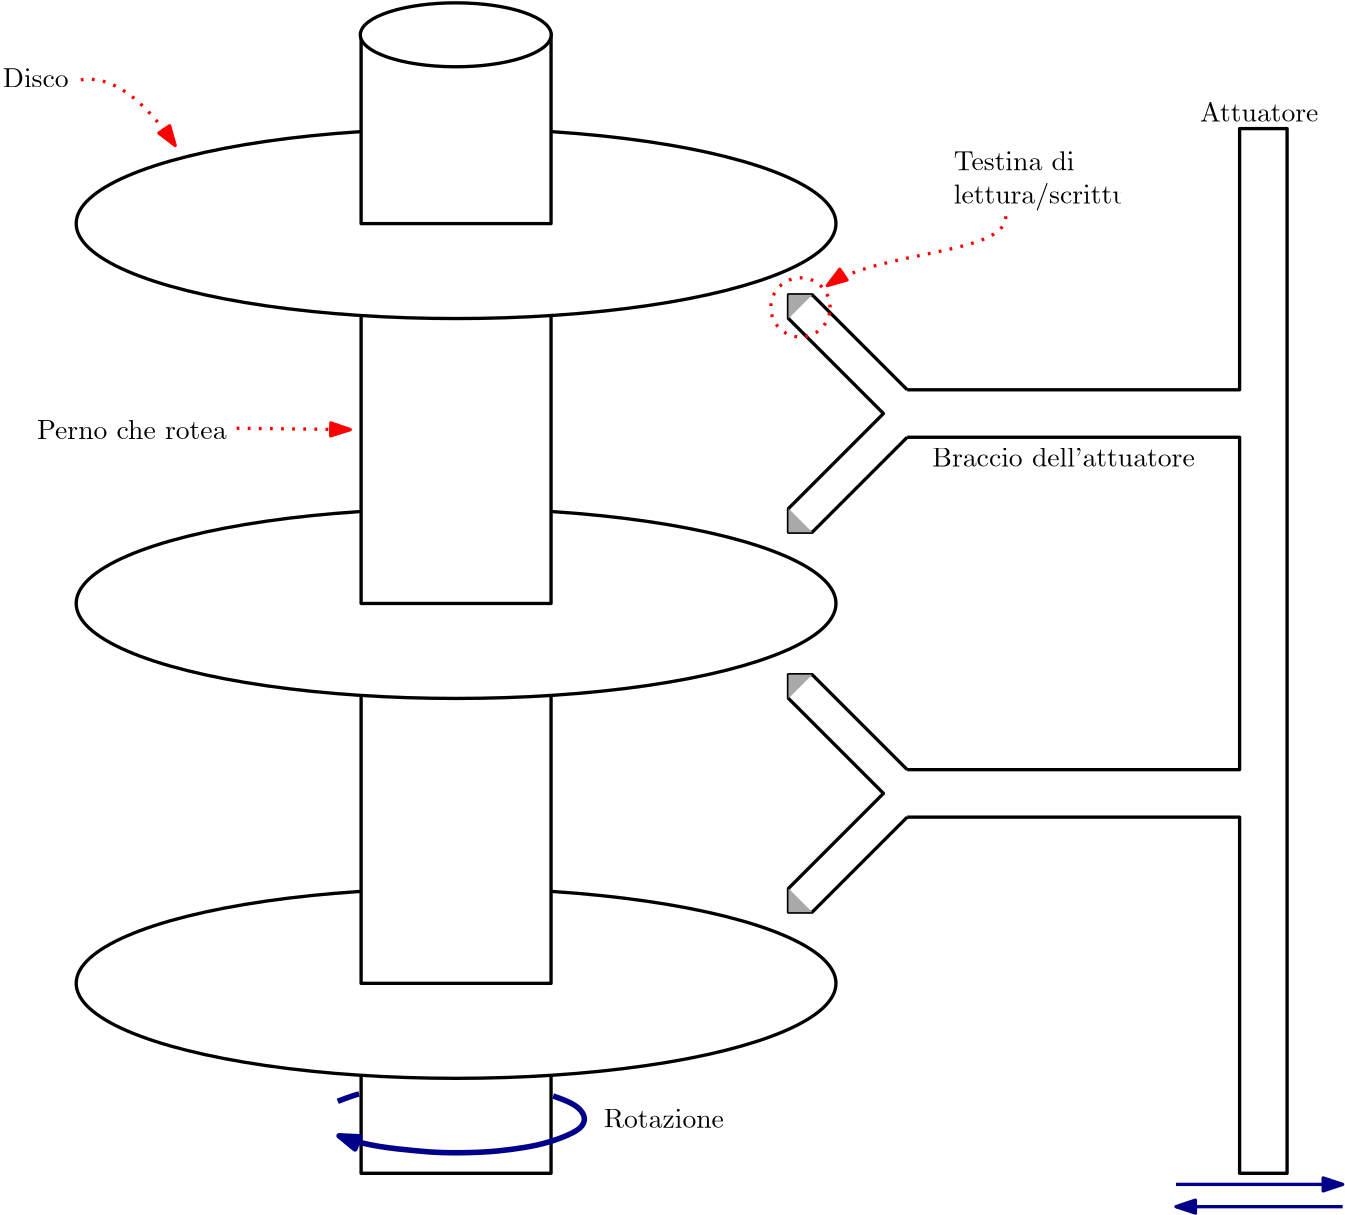 <?xml version="1.0"?>
<!DOCTYPE ipe SYSTEM "ipe.dtd">
<ipe version="70218" creator="Ipe 7.2.28">
<info created="D:20231202114304" modified="D:20231202131723"/>
<ipestyle name="basic">
<symbol name="arrow/arc(spx)">
<path stroke="sym-stroke" fill="sym-stroke" pen="sym-pen">
0 0 m
-1 0.333 l
-1 -0.333 l
h
</path>
</symbol>
<symbol name="arrow/farc(spx)">
<path stroke="sym-stroke" fill="white" pen="sym-pen">
0 0 m
-1 0.333 l
-1 -0.333 l
h
</path>
</symbol>
<symbol name="arrow/ptarc(spx)">
<path stroke="sym-stroke" fill="sym-stroke" pen="sym-pen">
0 0 m
-1 0.333 l
-0.8 0 l
-1 -0.333 l
h
</path>
</symbol>
<symbol name="arrow/fptarc(spx)">
<path stroke="sym-stroke" fill="white" pen="sym-pen">
0 0 m
-1 0.333 l
-0.8 0 l
-1 -0.333 l
h
</path>
</symbol>
<symbol name="mark/circle(sx)" transformations="translations">
<path fill="sym-stroke">
0.6 0 0 0.6 0 0 e
0.4 0 0 0.4 0 0 e
</path>
</symbol>
<symbol name="mark/disk(sx)" transformations="translations">
<path fill="sym-stroke">
0.6 0 0 0.6 0 0 e
</path>
</symbol>
<symbol name="mark/fdisk(sfx)" transformations="translations">
<group>
<path fill="sym-fill">
0.5 0 0 0.5 0 0 e
</path>
<path fill="sym-stroke" fillrule="eofill">
0.6 0 0 0.6 0 0 e
0.4 0 0 0.4 0 0 e
</path>
</group>
</symbol>
<symbol name="mark/box(sx)" transformations="translations">
<path fill="sym-stroke" fillrule="eofill">
-0.6 -0.6 m
0.6 -0.6 l
0.6 0.6 l
-0.6 0.6 l
h
-0.4 -0.4 m
0.4 -0.4 l
0.4 0.4 l
-0.4 0.4 l
h
</path>
</symbol>
<symbol name="mark/square(sx)" transformations="translations">
<path fill="sym-stroke">
-0.6 -0.6 m
0.6 -0.6 l
0.6 0.6 l
-0.6 0.6 l
h
</path>
</symbol>
<symbol name="mark/fsquare(sfx)" transformations="translations">
<group>
<path fill="sym-fill">
-0.5 -0.5 m
0.5 -0.5 l
0.5 0.5 l
-0.5 0.5 l
h
</path>
<path fill="sym-stroke" fillrule="eofill">
-0.6 -0.6 m
0.6 -0.6 l
0.6 0.6 l
-0.6 0.6 l
h
-0.4 -0.4 m
0.4 -0.4 l
0.4 0.4 l
-0.4 0.4 l
h
</path>
</group>
</symbol>
<symbol name="mark/cross(sx)" transformations="translations">
<group>
<path fill="sym-stroke">
-0.43 -0.57 m
0.57 0.43 l
0.43 0.57 l
-0.57 -0.43 l
h
</path>
<path fill="sym-stroke">
-0.43 0.57 m
0.57 -0.43 l
0.43 -0.57 l
-0.57 0.43 l
h
</path>
</group>
</symbol>
<symbol name="arrow/fnormal(spx)">
<path stroke="sym-stroke" fill="white" pen="sym-pen">
0 0 m
-1 0.333 l
-1 -0.333 l
h
</path>
</symbol>
<symbol name="arrow/pointed(spx)">
<path stroke="sym-stroke" fill="sym-stroke" pen="sym-pen">
0 0 m
-1 0.333 l
-0.8 0 l
-1 -0.333 l
h
</path>
</symbol>
<symbol name="arrow/fpointed(spx)">
<path stroke="sym-stroke" fill="white" pen="sym-pen">
0 0 m
-1 0.333 l
-0.8 0 l
-1 -0.333 l
h
</path>
</symbol>
<symbol name="arrow/linear(spx)">
<path stroke="sym-stroke" pen="sym-pen">
-1 0.333 m
0 0 l
-1 -0.333 l
</path>
</symbol>
<symbol name="arrow/fdouble(spx)">
<path stroke="sym-stroke" fill="white" pen="sym-pen">
0 0 m
-1 0.333 l
-1 -0.333 l
h
-1 0 m
-2 0.333 l
-2 -0.333 l
h
</path>
</symbol>
<symbol name="arrow/double(spx)">
<path stroke="sym-stroke" fill="sym-stroke" pen="sym-pen">
0 0 m
-1 0.333 l
-1 -0.333 l
h
-1 0 m
-2 0.333 l
-2 -0.333 l
h
</path>
</symbol>
<symbol name="arrow/mid-normal(spx)">
<path stroke="sym-stroke" fill="sym-stroke" pen="sym-pen">
0.5 0 m
-0.5 0.333 l
-0.5 -0.333 l
h
</path>
</symbol>
<symbol name="arrow/mid-fnormal(spx)">
<path stroke="sym-stroke" fill="white" pen="sym-pen">
0.5 0 m
-0.5 0.333 l
-0.5 -0.333 l
h
</path>
</symbol>
<symbol name="arrow/mid-pointed(spx)">
<path stroke="sym-stroke" fill="sym-stroke" pen="sym-pen">
0.5 0 m
-0.5 0.333 l
-0.3 0 l
-0.5 -0.333 l
h
</path>
</symbol>
<symbol name="arrow/mid-fpointed(spx)">
<path stroke="sym-stroke" fill="white" pen="sym-pen">
0.5 0 m
-0.5 0.333 l
-0.3 0 l
-0.5 -0.333 l
h
</path>
</symbol>
<symbol name="arrow/mid-double(spx)">
<path stroke="sym-stroke" fill="sym-stroke" pen="sym-pen">
1 0 m
0 0.333 l
0 -0.333 l
h
0 0 m
-1 0.333 l
-1 -0.333 l
h
</path>
</symbol>
<symbol name="arrow/mid-fdouble(spx)">
<path stroke="sym-stroke" fill="white" pen="sym-pen">
1 0 m
0 0.333 l
0 -0.333 l
h
0 0 m
-1 0.333 l
-1 -0.333 l
h
</path>
</symbol>
<anglesize name="22.5 deg" value="22.5"/>
<anglesize name="30 deg" value="30"/>
<anglesize name="45 deg" value="45"/>
<anglesize name="60 deg" value="60"/>
<anglesize name="90 deg" value="90"/>
<arrowsize name="large" value="10"/>
<arrowsize name="small" value="5"/>
<arrowsize name="tiny" value="3"/>
<color name="blue" value="0 0 1"/>
<color name="brown" value="0.647 0.165 0.165"/>
<color name="darkblue" value="0 0 0.545"/>
<color name="darkcyan" value="0 0.545 0.545"/>
<color name="darkgray" value="0.663"/>
<color name="darkgreen" value="0 0.392 0"/>
<color name="darkmagenta" value="0.545 0 0.545"/>
<color name="darkorange" value="1 0.549 0"/>
<color name="darkred" value="0.545 0 0"/>
<color name="gold" value="1 0.843 0"/>
<color name="gray" value="0.745"/>
<color name="green" value="0 1 0"/>
<color name="lightblue" value="0.678 0.847 0.902"/>
<color name="lightcyan" value="0.878 1 1"/>
<color name="lightgray" value="0.827"/>
<color name="lightgreen" value="0.565 0.933 0.565"/>
<color name="lightyellow" value="1 1 0.878"/>
<color name="navy" value="0 0 0.502"/>
<color name="orange" value="1 0.647 0"/>
<color name="pink" value="1 0.753 0.796"/>
<color name="purple" value="0.627 0.125 0.941"/>
<color name="red" value="1 0 0"/>
<color name="seagreen" value="0.18 0.545 0.341"/>
<color name="turquoise" value="0.251 0.878 0.816"/>
<color name="violet" value="0.933 0.51 0.933"/>
<color name="yellow" value="1 1 0"/>
<dashstyle name="dash dot dotted" value="[4 2 1 2 1 2] 0"/>
<dashstyle name="dash dotted" value="[4 2 1 2] 0"/>
<dashstyle name="dashed" value="[4] 0"/>
<dashstyle name="dotted" value="[1 3] 0"/>
<gridsize name="10 pts (~3.5 mm)" value="10"/>
<gridsize name="14 pts (~5 mm)" value="14"/>
<gridsize name="16 pts (~6 mm)" value="16"/>
<gridsize name="20 pts (~7 mm)" value="20"/>
<gridsize name="28 pts (~10 mm)" value="28"/>
<gridsize name="32 pts (~12 mm)" value="32"/>
<gridsize name="4 pts" value="4"/>
<gridsize name="56 pts (~20 mm)" value="56"/>
<gridsize name="8 pts (~3 mm)" value="8"/>
<opacity name="10%" value="0.1"/>
<opacity name="30%" value="0.3"/>
<opacity name="50%" value="0.5"/>
<opacity name="75%" value="0.75"/>
<pen name="fat" value="1.2"/>
<pen name="heavier" value="0.8"/>
<pen name="ultrafat" value="2"/>
<symbolsize name="large" value="5"/>
<symbolsize name="small" value="2"/>
<symbolsize name="tiny" value="1.1"/>
<textsize name="Huge" value="\Huge"/>
<textsize name="LARGE" value="\LARGE"/>
<textsize name="Large" value="\Large"/>
<textsize name="footnote" value="\footnotesize"/>
<textsize name="huge" value="\huge"/>
<textsize name="large" value="\large"/>
<textsize name="script" value="\scriptsize"/>
<textsize name="small" value="\small"/>
<textsize name="tiny" value="\tiny"/>
<textstyle name="center" begin="\begin{center}" end="\end{center}"/>
<textstyle name="item" begin="\begin{itemize}\item{}" end="\end{itemize}"/>
<textstyle name="itemize" begin="\begin{itemize}" end="\end{itemize}"/>
<tiling name="falling" angle="-60" step="4" width="1"/>
<tiling name="rising" angle="30" step="4" width="1"/>
</ipestyle>
<page>
<layer name="alpha"/>
<view layers="alpha" active="alpha"/>
<path layer="alpha" matrix="2.13687 0 0 2.13687 -326.2 -703.887" stroke="black" fill="white" pen="fat">
240 496 m
240 528 l
272 528 l
272 496 l
h
</path>
<path matrix="2.13687 0 0 0.534217 -326.2 82.4808" stroke="black" fill="1" pen="fat">
64 0 0 64 256 640 e
</path>
<path matrix="2.13687 0 0 2.13687 -326.2 -703.887" stroke="black" fill="white" pen="fat">
272 528 m
272 592 l
240 592 l
240 528 l
h
</path>
<path matrix="2.13687 0 0 0.534217 -326.2 219.24" stroke="black" fill="1" pen="fat">
64 0 0 64 256 640 e
</path>
<path matrix="2.13687 0 0 2.13687 -326.2 -567.127" stroke="black" fill="white" pen="fat">
272 528 m
272 592 l
240 592 l
240 528 l
h
</path>
<path matrix="2.13687 0 0 0.534217 -326.2 356" stroke="black" fill="1" pen="fat">
64 0 0 64 256 640 e
</path>
<path matrix="2.13687 0 0 2.13687 -326.2 -703.887" stroke="black" fill="white" pen="fat">
272 656 m
272 688 l
240 688 l
240 656 l
h
</path>
<path matrix="2.13687 0 0 2.13687 -326.2 -703.887" stroke="black" fill="white" pen="fat">
332 556 m
316 540 l
312 540 l
312 544 l
316 548 l
328 560 l
312 576 l
312 580 l
316 580 l
332 564 l
332 564 l
</path>
<path matrix="2.13687 0 0 2.13687 -326.2 -567.127" stroke="black" fill="white" pen="fat">
332 556 m
316 540 l
312 540 l
312 544 l
316 548 l
328 560 l
312 576 l
312 580 l
316 580 l
332 564 l
332 564 l
</path>
<path matrix="2.13687 0 0 2.13687 -326.2 -703.887" stroke="black" pen="fat">
332 620 m
388 620 l
388 564 l
332 564 l
</path>
<path matrix="2.13687 0 0 2.13687 -326.2 -703.887" stroke="black" pen="fat">
332 628 m
388 628 l
388 672 l
396 672 l
396 496 l
388 496 l
388 556 l
332 556 l
</path>
<path matrix="2.13687 0 0 2.13687 -326.2 -703.887" fill="darkgray">
312 640 m
316 644 l
312 644 l
312 640 l
</path>
<path matrix="2.13687 0 0 2.13687 -326.2 -840.646" fill="darkgray">
312 640 m
316 644 l
312 644 l
312 640 l
</path>
<path matrix="2.13687 0 0 2.13687 -326.2 -703.887" fill="darkgray">
312 544 m
316 540 l
312 540 l
</path>
<path matrix="2.13687 0 0 2.13687 -326.2 -567.127" fill="darkgray">
312 544 m
316 540 l
312 540 l
</path>
<text matrix="1 0 0 1 -4 36" transformations="translations" pos="404 688" stroke="black" type="minipage" width="60" height="13.164" depth="8.2" valign="top">Testina di \\ lettura/scrittura</text>
<path stroke="red" dash="dotted" pen="fat">
10.6565 0 0 10.6565 344.814 667.734 e
</path>
<path stroke="red" dash="dotted" pen="fat" arrow="normal/normal">
418.727 700.535 m
418.951 686.606
373.345 688.403
354.474 675.597 c
</path>
<text matrix="1 0 0 1 -39.7648 -5.39183" transformations="translations" pos="432.06 615.807" stroke="black" type="label" width="94.562" height="6.918" depth="0" valign="baseline">Braccio dell&apos;attuatore</text>
<text matrix="1 0 0 1 56.614 118.845" transformations="translations" pos="432.06 615.807" stroke="black" type="label" width="42.646" height="6.808" depth="0" valign="baseline">Attuatore</text>
<path matrix="0.109884 0.315558 -0.942027 0.0368087 920.021 668.167" stroke="black" fill="white" pen="fat">
36.2215 0 0 36.2215 220 768 e
</path>
<text matrix="1 0 0 1 -374.411 131.16" transformations="translations" pos="432.06 615.807" stroke="black" type="label" width="23.717" height="6.808" depth="0" valign="baseline">Disco</text>
<path stroke="red" dash="dotted" pen="fat" arrow="normal/normal">
85.7244 749.648 m
101.98 752.111
119.714 726.003 c
</path>
<text matrix="1 0 0 1 -362.096 4.56224" transformations="translations" pos="432.06 615.807" stroke="black" type="label" width="68.272" height="6.918" depth="0" valign="baseline">Perno che rotea</text>
<path stroke="red" fill="white" dash="dotted" pen="fat" arrow="normal/normal">
141.834 624.22 m
182.719 623.728 l
</path>
<path matrix="1 0 0 1 0 -4" stroke="darkblue" pen="ultrafat">
178.226 385.928 m
179.827 386.564
184.716 388.318
185.593 388.471
185.922 388.537 c
</path>
<path matrix="1 0 0 1 0 -4" stroke="darkblue" pen="ultrafat" arrow="normal/normal">
255.775 387.831 m
257.826 387.147
262.27 385.438
265.546 383.187
267.34 380.225
266.742 377.547
264.463 375.24
257.798 372.277
249.992 370.004
240.821 368.528
230.701 367.474
215.416 367.263
205.19 368.212
193.7 369.371
184.212 371.374
178.731 373.482 c
</path>
<text matrix="1 0 0 1 -158.096 -243.438" transformations="translations" pos="432.06 615.807" stroke="black" type="label" width="43.31" height="6.808" depth="0" valign="baseline">Rotazione</text>
<path stroke="darkblue" pen="fat" arrow="normal/normal">
480 352 m
540 352 l
</path>
<path stroke="darkblue" pen="fat" arrow="normal/normal">
540 344 m
480 344 l
</path>
</page>
</ipe>
